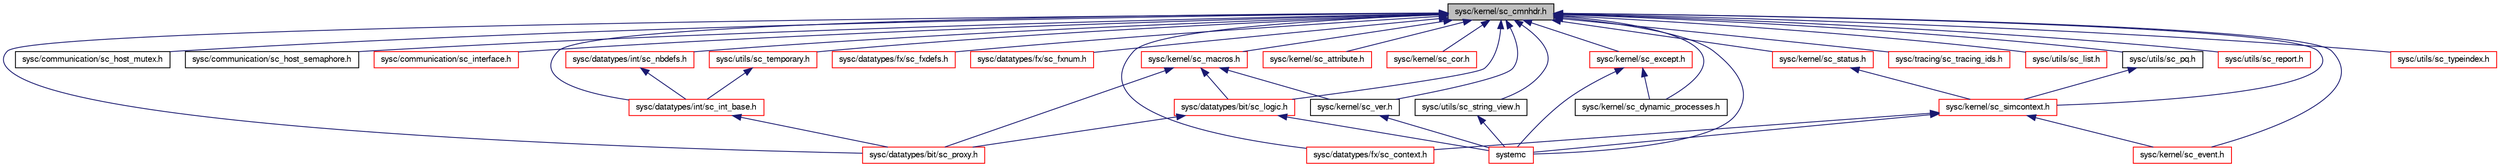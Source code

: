 digraph G
{
  edge [fontname="FreeSans",fontsize="10",labelfontname="FreeSans",labelfontsize="10"];
  node [fontname="FreeSans",fontsize="10",shape=record];
  Node1 [label="sysc/kernel/sc_cmnhdr.h",height=0.2,width=0.4,color="black", fillcolor="grey75", style="filled" fontcolor="black"];
  Node1 -> Node2 [dir=back,color="midnightblue",fontsize="10",style="solid",fontname="FreeSans"];
  Node2 [label="systemc",height=0.2,width=0.4,color="red", fillcolor="white", style="filled",URL="$a00402.html"];
  Node1 -> Node3 [dir=back,color="midnightblue",fontsize="10",style="solid",fontname="FreeSans"];
  Node3 [label="sysc/communication/sc_host_mutex.h",height=0.2,width=0.4,color="black", fillcolor="white", style="filled",URL="$a00279.html"];
  Node1 -> Node4 [dir=back,color="midnightblue",fontsize="10",style="solid",fontname="FreeSans"];
  Node4 [label="sysc/communication/sc_host_semaphore.h",height=0.2,width=0.4,color="black", fillcolor="white", style="filled",URL="$a00280.html"];
  Node1 -> Node5 [dir=back,color="midnightblue",fontsize="10",style="solid",fontname="FreeSans"];
  Node5 [label="sysc/communication/sc_interface.h",height=0.2,width=0.4,color="red", fillcolor="white", style="filled",URL="$a00281.html"];
  Node1 -> Node6 [dir=back,color="midnightblue",fontsize="10",style="solid",fontname="FreeSans"];
  Node6 [label="sysc/datatypes/bit/sc_logic.h",height=0.2,width=0.4,color="red", fillcolor="white", style="filled",URL="$a00301.html"];
  Node6 -> Node2 [dir=back,color="midnightblue",fontsize="10",style="solid",fontname="FreeSans"];
  Node6 -> Node7 [dir=back,color="midnightblue",fontsize="10",style="solid",fontname="FreeSans"];
  Node7 [label="sysc/datatypes/bit/sc_proxy.h",height=0.2,width=0.4,color="red", fillcolor="white", style="filled",URL="$a00304.html"];
  Node1 -> Node7 [dir=back,color="midnightblue",fontsize="10",style="solid",fontname="FreeSans"];
  Node1 -> Node8 [dir=back,color="midnightblue",fontsize="10",style="solid",fontname="FreeSans"];
  Node8 [label="sysc/datatypes/fx/sc_context.h",height=0.2,width=0.4,color="red", fillcolor="white", style="filled",URL="$a00306.html"];
  Node1 -> Node9 [dir=back,color="midnightblue",fontsize="10",style="solid",fontname="FreeSans"];
  Node9 [label="sysc/datatypes/fx/sc_fxdefs.h",height=0.2,width=0.4,color="red", fillcolor="white", style="filled",URL="$a00311.html"];
  Node1 -> Node10 [dir=back,color="midnightblue",fontsize="10",style="solid",fontname="FreeSans"];
  Node10 [label="sysc/datatypes/fx/sc_fxnum.h",height=0.2,width=0.4,color="red", fillcolor="white", style="filled",URL="$a00312.html"];
  Node1 -> Node11 [dir=back,color="midnightblue",fontsize="10",style="solid",fontname="FreeSans"];
  Node11 [label="sysc/datatypes/int/sc_int_base.h",height=0.2,width=0.4,color="red", fillcolor="white", style="filled",URL="$a00330.html"];
  Node11 -> Node7 [dir=back,color="midnightblue",fontsize="10",style="solid",fontname="FreeSans"];
  Node1 -> Node12 [dir=back,color="midnightblue",fontsize="10",style="solid",fontname="FreeSans"];
  Node12 [label="sysc/datatypes/int/sc_nbdefs.h",height=0.2,width=0.4,color="red", fillcolor="white", style="filled",URL="$a00333.html"];
  Node12 -> Node11 [dir=back,color="midnightblue",fontsize="10",style="solid",fontname="FreeSans"];
  Node1 -> Node13 [dir=back,color="midnightblue",fontsize="10",style="solid",fontname="FreeSans"];
  Node13 [label="sysc/kernel/sc_attribute.h",height=0.2,width=0.4,color="red", fillcolor="white", style="filled",URL="$a00342.html"];
  Node1 -> Node14 [dir=back,color="midnightblue",fontsize="10",style="solid",fontname="FreeSans"];
  Node14 [label="sysc/kernel/sc_cor.h",height=0.2,width=0.4,color="red", fillcolor="white", style="filled",URL="$a00345.html"];
  Node1 -> Node15 [dir=back,color="midnightblue",fontsize="10",style="solid",fontname="FreeSans"];
  Node15 [label="sysc/kernel/sc_dynamic_processes.h",height=0.2,width=0.4,color="black", fillcolor="white", style="filled",URL="$a00350.html"];
  Node1 -> Node16 [dir=back,color="midnightblue",fontsize="10",style="solid",fontname="FreeSans"];
  Node16 [label="sysc/kernel/sc_event.h",height=0.2,width=0.4,color="red", fillcolor="white", style="filled",URL="$a00351.html"];
  Node1 -> Node17 [dir=back,color="midnightblue",fontsize="10",style="solid",fontname="FreeSans"];
  Node17 [label="sysc/kernel/sc_except.h",height=0.2,width=0.4,color="red", fillcolor="white", style="filled",URL="$a00352.html"];
  Node17 -> Node2 [dir=back,color="midnightblue",fontsize="10",style="solid",fontname="FreeSans"];
  Node17 -> Node15 [dir=back,color="midnightblue",fontsize="10",style="solid",fontname="FreeSans"];
  Node1 -> Node18 [dir=back,color="midnightblue",fontsize="10",style="solid",fontname="FreeSans"];
  Node18 [label="sysc/kernel/sc_macros.h",height=0.2,width=0.4,color="red", fillcolor="white", style="filled",URL="$a00356.html"];
  Node18 -> Node6 [dir=back,color="midnightblue",fontsize="10",style="solid",fontname="FreeSans"];
  Node18 -> Node7 [dir=back,color="midnightblue",fontsize="10",style="solid",fontname="FreeSans"];
  Node18 -> Node19 [dir=back,color="midnightblue",fontsize="10",style="solid",fontname="FreeSans"];
  Node19 [label="sysc/kernel/sc_ver.h",height=0.2,width=0.4,color="black", fillcolor="white", style="filled",URL="$a00379.html"];
  Node19 -> Node2 [dir=back,color="midnightblue",fontsize="10",style="solid",fontname="FreeSans"];
  Node1 -> Node20 [dir=back,color="midnightblue",fontsize="10",style="solid",fontname="FreeSans"];
  Node20 [label="sysc/kernel/sc_simcontext.h",height=0.2,width=0.4,color="red", fillcolor="white", style="filled",URL="$a00372.html"];
  Node20 -> Node2 [dir=back,color="midnightblue",fontsize="10",style="solid",fontname="FreeSans"];
  Node20 -> Node8 [dir=back,color="midnightblue",fontsize="10",style="solid",fontname="FreeSans"];
  Node20 -> Node16 [dir=back,color="midnightblue",fontsize="10",style="solid",fontname="FreeSans"];
  Node1 -> Node21 [dir=back,color="midnightblue",fontsize="10",style="solid",fontname="FreeSans"];
  Node21 [label="sysc/kernel/sc_status.h",height=0.2,width=0.4,color="red", fillcolor="white", style="filled",URL="$a00376.html"];
  Node21 -> Node20 [dir=back,color="midnightblue",fontsize="10",style="solid",fontname="FreeSans"];
  Node1 -> Node19 [dir=back,color="midnightblue",fontsize="10",style="solid",fontname="FreeSans"];
  Node1 -> Node22 [dir=back,color="midnightblue",fontsize="10",style="solid",fontname="FreeSans"];
  Node22 [label="sysc/tracing/sc_tracing_ids.h",height=0.2,width=0.4,color="red", fillcolor="white", style="filled",URL="$a00384.html"];
  Node1 -> Node23 [dir=back,color="midnightblue",fontsize="10",style="solid",fontname="FreeSans"];
  Node23 [label="sysc/utils/sc_list.h",height=0.2,width=0.4,color="red", fillcolor="white", style="filled",URL="$a00388.html"];
  Node1 -> Node24 [dir=back,color="midnightblue",fontsize="10",style="solid",fontname="FreeSans"];
  Node24 [label="sysc/utils/sc_pq.h",height=0.2,width=0.4,color="black", fillcolor="white", style="filled",URL="$a00391.html"];
  Node24 -> Node20 [dir=back,color="midnightblue",fontsize="10",style="solid",fontname="FreeSans"];
  Node1 -> Node25 [dir=back,color="midnightblue",fontsize="10",style="solid",fontname="FreeSans"];
  Node25 [label="sysc/utils/sc_report.h",height=0.2,width=0.4,color="red", fillcolor="white", style="filled",URL="$a00393.html"];
  Node1 -> Node26 [dir=back,color="midnightblue",fontsize="10",style="solid",fontname="FreeSans"];
  Node26 [label="sysc/utils/sc_string_view.h",height=0.2,width=0.4,color="black", fillcolor="white", style="filled",URL="$a00397.html"];
  Node26 -> Node2 [dir=back,color="midnightblue",fontsize="10",style="solid",fontname="FreeSans"];
  Node1 -> Node27 [dir=back,color="midnightblue",fontsize="10",style="solid",fontname="FreeSans"];
  Node27 [label="sysc/utils/sc_temporary.h",height=0.2,width=0.4,color="red", fillcolor="white", style="filled",URL="$a00398.html"];
  Node27 -> Node11 [dir=back,color="midnightblue",fontsize="10",style="solid",fontname="FreeSans"];
  Node1 -> Node28 [dir=back,color="midnightblue",fontsize="10",style="solid",fontname="FreeSans"];
  Node28 [label="sysc/utils/sc_typeindex.h",height=0.2,width=0.4,color="red", fillcolor="white", style="filled",URL="$a00399.html"];
}
